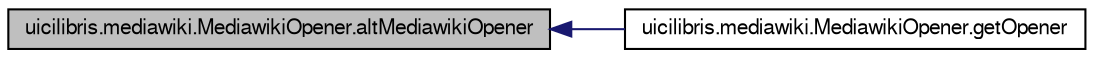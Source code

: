 digraph G
{
  edge [fontname="FreeSans",fontsize="10",labelfontname="FreeSans",labelfontsize="10"];
  node [fontname="FreeSans",fontsize="10",shape=record];
  rankdir="LR";
  Node1 [label="uicilibris.mediawiki.MediawikiOpener.altMediawikiOpener",height=0.2,width=0.4,color="black", fillcolor="grey75", style="filled" fontcolor="black"];
  Node1 -> Node2 [dir="back",color="midnightblue",fontsize="10",style="solid",fontname="FreeSans"];
  Node2 [label="uicilibris.mediawiki.MediawikiOpener.getOpener",height=0.2,width=0.4,color="black", fillcolor="white", style="filled",URL="$classuicilibris_1_1mediawiki_1_1MediawikiOpener.html#aa329295cca8906f4f26a735fc26e16fd",tooltip="Sets self.opener with an opener which embeds authentification assets incliding cookies."];
}
